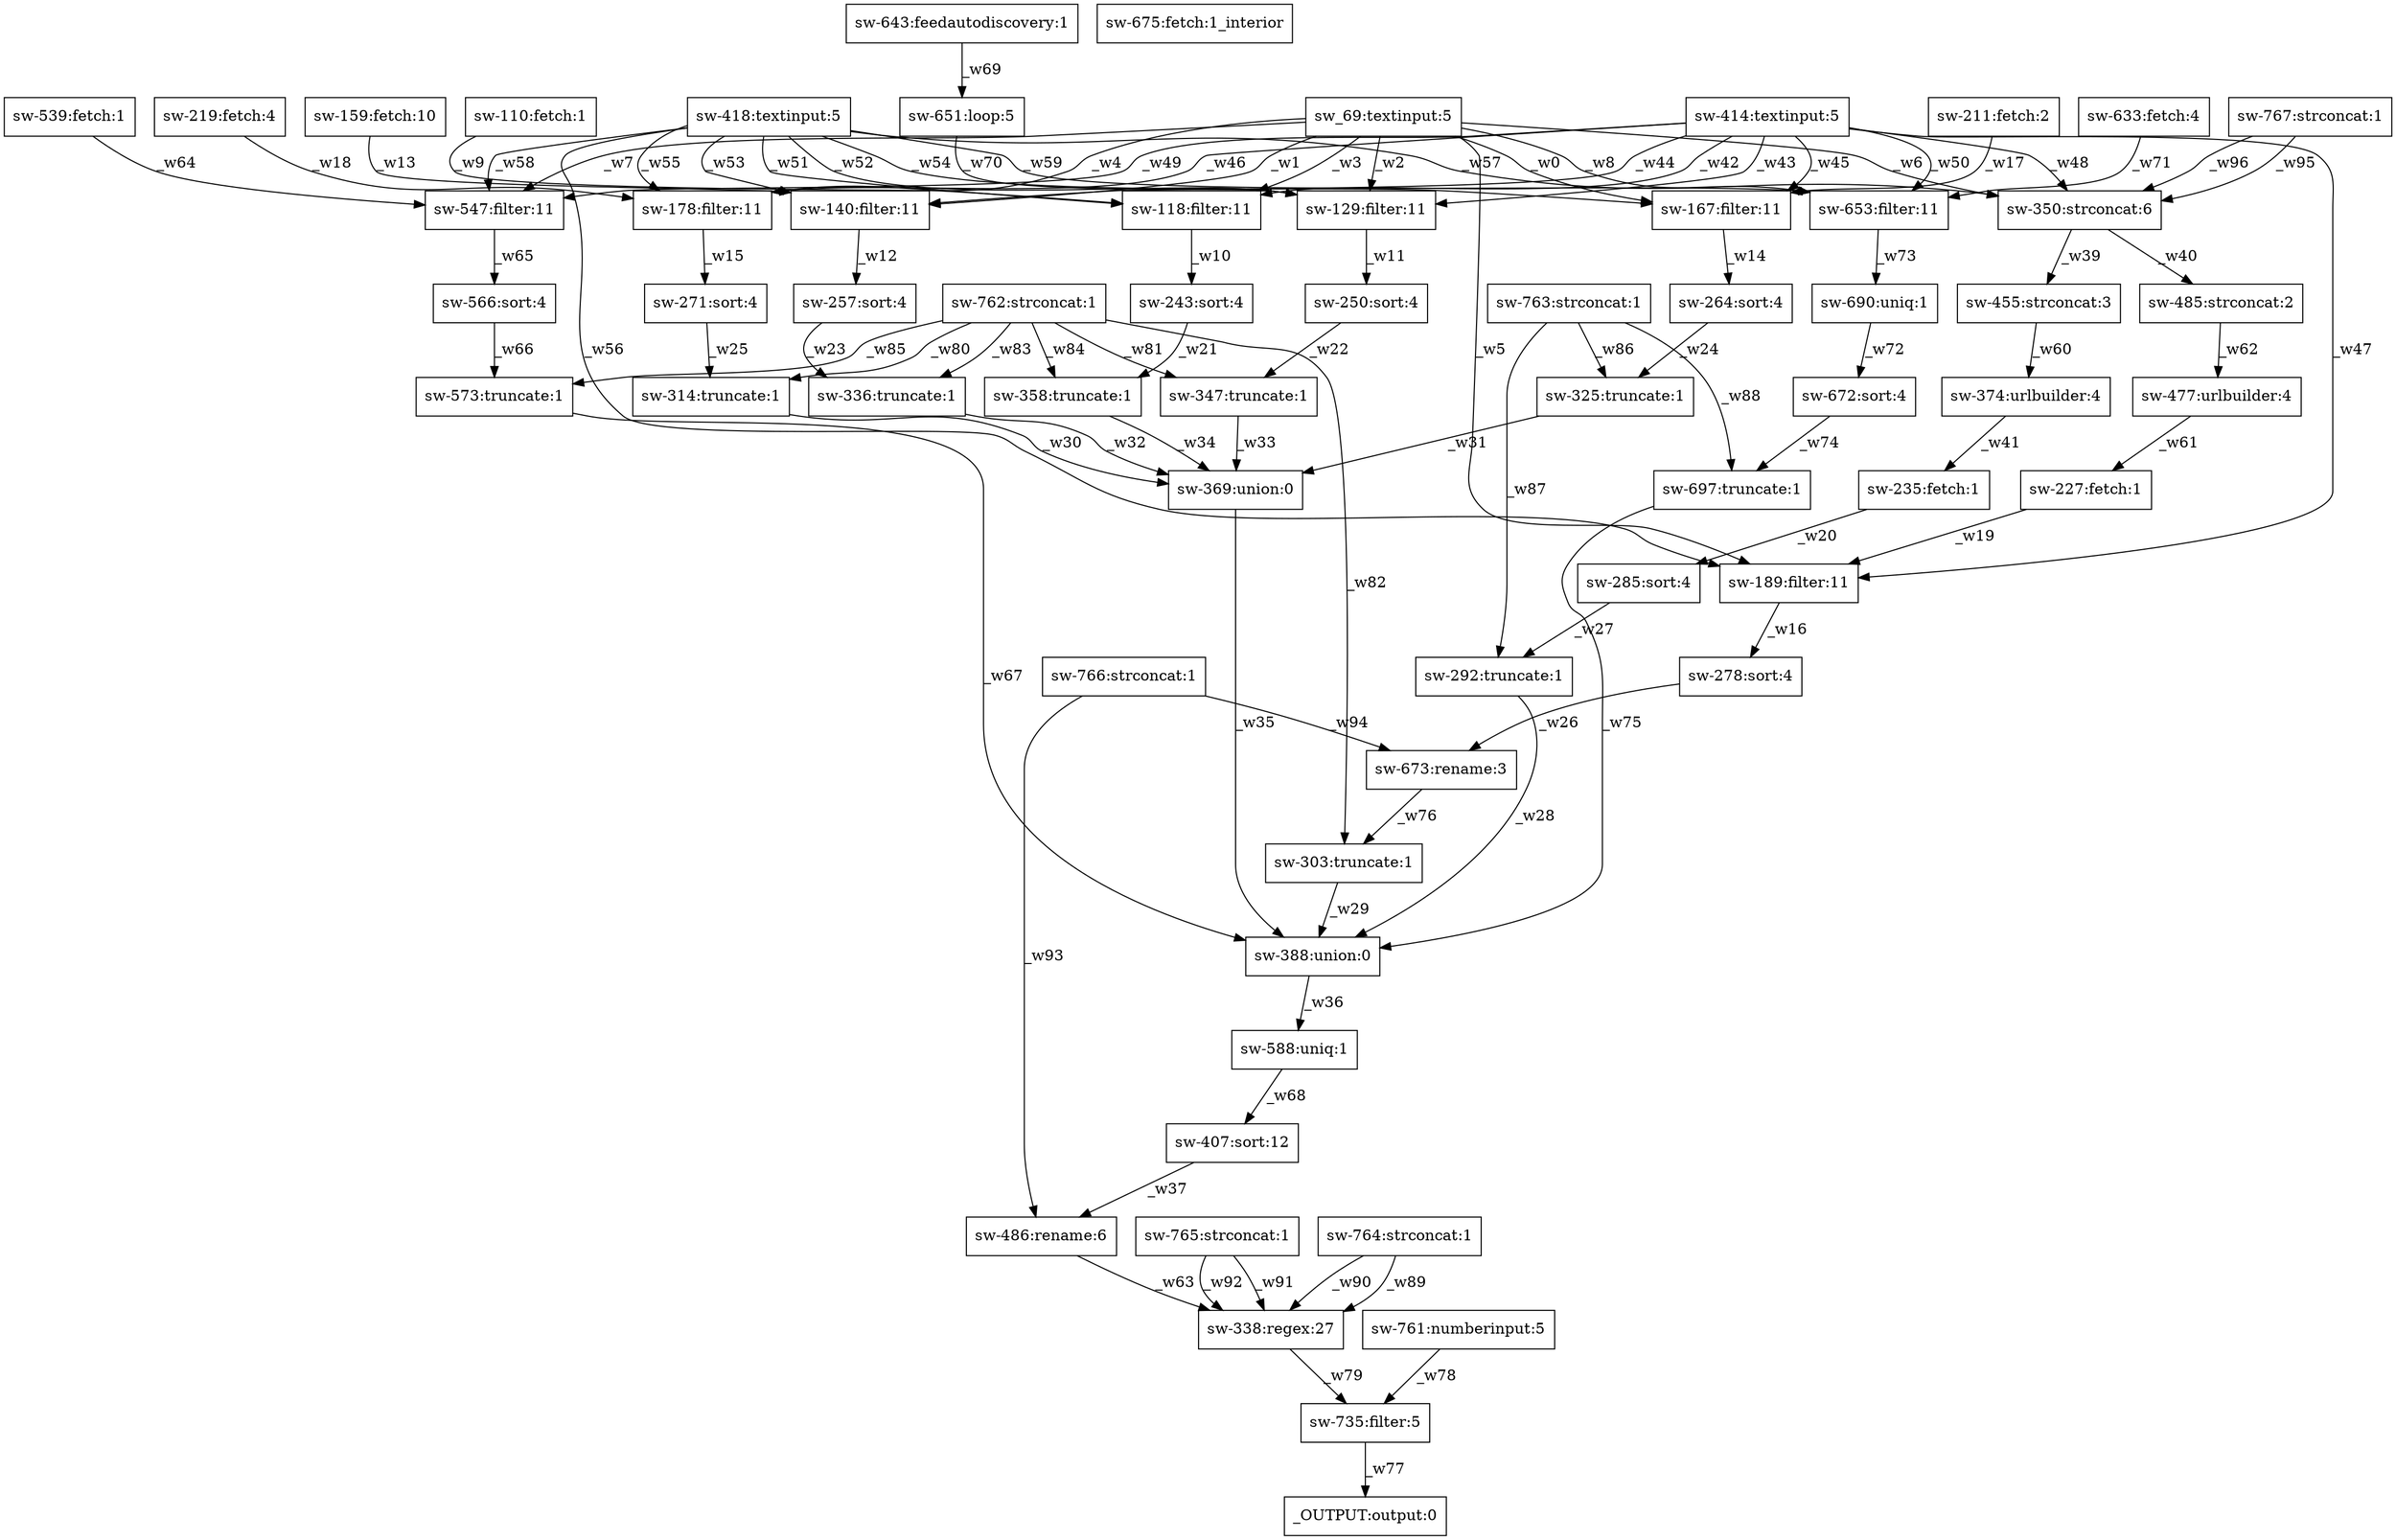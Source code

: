 digraph test1 { node [shape=box] "sw-314" [label="sw-314:truncate:1"];"sw-257" [label="sw-257:sort:4"];"sw-347" [label="sw-347:truncate:1"];"sw-303" [label="sw-303:truncate:1"];"sw-369" [label="sw-369:union:0"];"sw-325" [label="sw-325:truncate:1"];"sw-159" [label="sw-159:fetch:10"];"sw-336" [label="sw-336:truncate:1"];"sw-211" [label="sw-211:fetch:2"];"sw-358" [label="sw-358:truncate:1"];"sw-690" [label="sw-690:uniq:1"];"sw-675" [label="sw-675:fetch:1_interior"];"sw-264" [label="sw-264:sort:4"];"sw-271" [label="sw-271:sort:4"];"sw-643" [label="sw-643:feedautodiscovery:1"];"sw-338" [label="sw-338:regex:27"];"sw-167" [label="sw-167:filter:11"];"sw-189" [label="sw-189:filter:11"];"sw-485" [label="sw-485:strconcat:2"];"sw-374" [label="sw-374:urlbuilder:4"];"sw-486" [label="sw-486:rename:6"];"sw-140" [label="sw-140:filter:11"];"sw-292" [label="sw-292:truncate:1"];"sw-765" [label="sw-765:strconcat:1"];"sw-110" [label="sw-110:fetch:1"];"sw-673" [label="sw-673:rename:3"];"sw-414" [label="sw-414:textinput:5"];"sw-178" [label="sw-178:filter:11"];"sw-672" [label="sw-672:sort:4"];"_OUTPUT" [label="_OUTPUT:output:0"];"sw-735" [label="sw-735:filter:5"];"sw-407" [label="sw-407:sort:12"];"sw-235" [label="sw-235:fetch:1"];"sw-547" [label="sw-547:filter:11"];"sw-764" [label="sw-764:strconcat:1"];"sw-539" [label="sw-539:fetch:1"];"sw-653" [label="sw-653:filter:11"];"sw-350" [label="sw-350:strconcat:6"];"sw-227" [label="sw-227:fetch:1"];"sw-285" [label="sw-285:sort:4"];"sw-766" [label="sw-766:strconcat:1"];"sw-697" [label="sw-697:truncate:1"];"sw-763" [label="sw-763:strconcat:1"];"sw-250" [label="sw-250:sort:4"];"sw-129" [label="sw-129:filter:11"];"sw-418" [label="sw-418:textinput:5"];"sw-633" [label="sw-633:fetch:4"];"sw-455" [label="sw-455:strconcat:3"];"sw-566" [label="sw-566:sort:4"];"sw_69" [label="sw_69:textinput:5"];"sw-219" [label="sw-219:fetch:4"];"sw-588" [label="sw-588:uniq:1"];"sw-767" [label="sw-767:strconcat:1"];"sw-573" [label="sw-573:truncate:1"];"sw-278" [label="sw-278:sort:4"];"sw-761" [label="sw-761:numberinput:5"];"sw-388" [label="sw-388:union:0"];"sw-762" [label="sw-762:strconcat:1"];"sw-118" [label="sw-118:filter:11"];"sw-477" [label="sw-477:urlbuilder:4"];"sw-651" [label="sw-651:loop:5"];"sw-243" [label="sw-243:sort:4"];"sw_69" -> "sw-167" [label="_w0"];"sw_69" -> "sw-140" [label="_w1"];"sw_69" -> "sw-129" [label="_w2"];"sw_69" -> "sw-118" [label="_w3"];"sw_69" -> "sw-178" [label="_w4"];"sw_69" -> "sw-189" [label="_w5"];"sw_69" -> "sw-350" [label="_w6"];"sw_69" -> "sw-547" [label="_w7"];"sw_69" -> "sw-653" [label="_w8"];"sw-110" -> "sw-118" [label="_w9"];"sw-118" -> "sw-243" [label="_w10"];"sw-129" -> "sw-250" [label="_w11"];"sw-140" -> "sw-257" [label="_w12"];"sw-159" -> "sw-140" [label="_w13"];"sw-167" -> "sw-264" [label="_w14"];"sw-178" -> "sw-271" [label="_w15"];"sw-189" -> "sw-278" [label="_w16"];"sw-211" -> "sw-167" [label="_w17"];"sw-219" -> "sw-178" [label="_w18"];"sw-227" -> "sw-189" [label="_w19"];"sw-235" -> "sw-285" [label="_w20"];"sw-243" -> "sw-358" [label="_w21"];"sw-250" -> "sw-347" [label="_w22"];"sw-257" -> "sw-336" [label="_w23"];"sw-264" -> "sw-325" [label="_w24"];"sw-271" -> "sw-314" [label="_w25"];"sw-278" -> "sw-673" [label="_w26"];"sw-285" -> "sw-292" [label="_w27"];"sw-292" -> "sw-388" [label="_w28"];"sw-303" -> "sw-388" [label="_w29"];"sw-314" -> "sw-369" [label="_w30"];"sw-325" -> "sw-369" [label="_w31"];"sw-336" -> "sw-369" [label="_w32"];"sw-347" -> "sw-369" [label="_w33"];"sw-358" -> "sw-369" [label="_w34"];"sw-369" -> "sw-388" [label="_w35"];"sw-388" -> "sw-588" [label="_w36"];"sw-407" -> "sw-486" [label="_w37"];"sw-350" -> "sw-455" [label="_w39"];"sw-350" -> "sw-485" [label="_w40"];"sw-374" -> "sw-235" [label="_w41"];"sw-414" -> "sw-118" [label="_w42"];"sw-414" -> "sw-129" [label="_w43"];"sw-414" -> "sw-140" [label="_w44"];"sw-414" -> "sw-167" [label="_w45"];"sw-414" -> "sw-178" [label="_w46"];"sw-414" -> "sw-189" [label="_w47"];"sw-414" -> "sw-350" [label="_w48"];"sw-414" -> "sw-547" [label="_w49"];"sw-414" -> "sw-653" [label="_w50"];"sw-418" -> "sw-118" [label="_w51"];"sw-418" -> "sw-129" [label="_w52"];"sw-418" -> "sw-140" [label="_w53"];"sw-418" -> "sw-167" [label="_w54"];"sw-418" -> "sw-178" [label="_w55"];"sw-418" -> "sw-189" [label="_w56"];"sw-418" -> "sw-350" [label="_w57"];"sw-418" -> "sw-547" [label="_w58"];"sw-418" -> "sw-653" [label="_w59"];"sw-455" -> "sw-374" [label="_w60"];"sw-477" -> "sw-227" [label="_w61"];"sw-485" -> "sw-477" [label="_w62"];"sw-486" -> "sw-338" [label="_w63"];"sw-539" -> "sw-547" [label="_w64"];"sw-547" -> "sw-566" [label="_w65"];"sw-566" -> "sw-573" [label="_w66"];"sw-573" -> "sw-388" [label="_w67"];"sw-588" -> "sw-407" [label="_w68"];"sw-643" -> "sw-651" [label="_w69"];"sw-651" -> "sw-129" [label="_w70"];"sw-633" -> "sw-653" [label="_w71"];"sw-690" -> "sw-672" [label="_w72"];"sw-653" -> "sw-690" [label="_w73"];"sw-672" -> "sw-697" [label="_w74"];"sw-697" -> "sw-388" [label="_w75"];"sw-673" -> "sw-303" [label="_w76"];"sw-735" -> "_OUTPUT" [label="_w77"];"sw-761" -> "sw-735" [label="_w78"];"sw-338" -> "sw-735" [label="_w79"];"sw-762" -> "sw-314" [label="_w80"];"sw-762" -> "sw-347" [label="_w81"];"sw-762" -> "sw-303" [label="_w82"];"sw-762" -> "sw-336" [label="_w83"];"sw-762" -> "sw-358" [label="_w84"];"sw-762" -> "sw-573" [label="_w85"];"sw-763" -> "sw-325" [label="_w86"];"sw-763" -> "sw-292" [label="_w87"];"sw-763" -> "sw-697" [label="_w88"];"sw-764" -> "sw-338" [label="_w89"];"sw-764" -> "sw-338" [label="_w90"];"sw-765" -> "sw-338" [label="_w91"];"sw-765" -> "sw-338" [label="_w92"];"sw-766" -> "sw-486" [label="_w93"];"sw-766" -> "sw-673" [label="_w94"];"sw-767" -> "sw-350" [label="_w95"];"sw-767" -> "sw-350" [label="_w96"];}